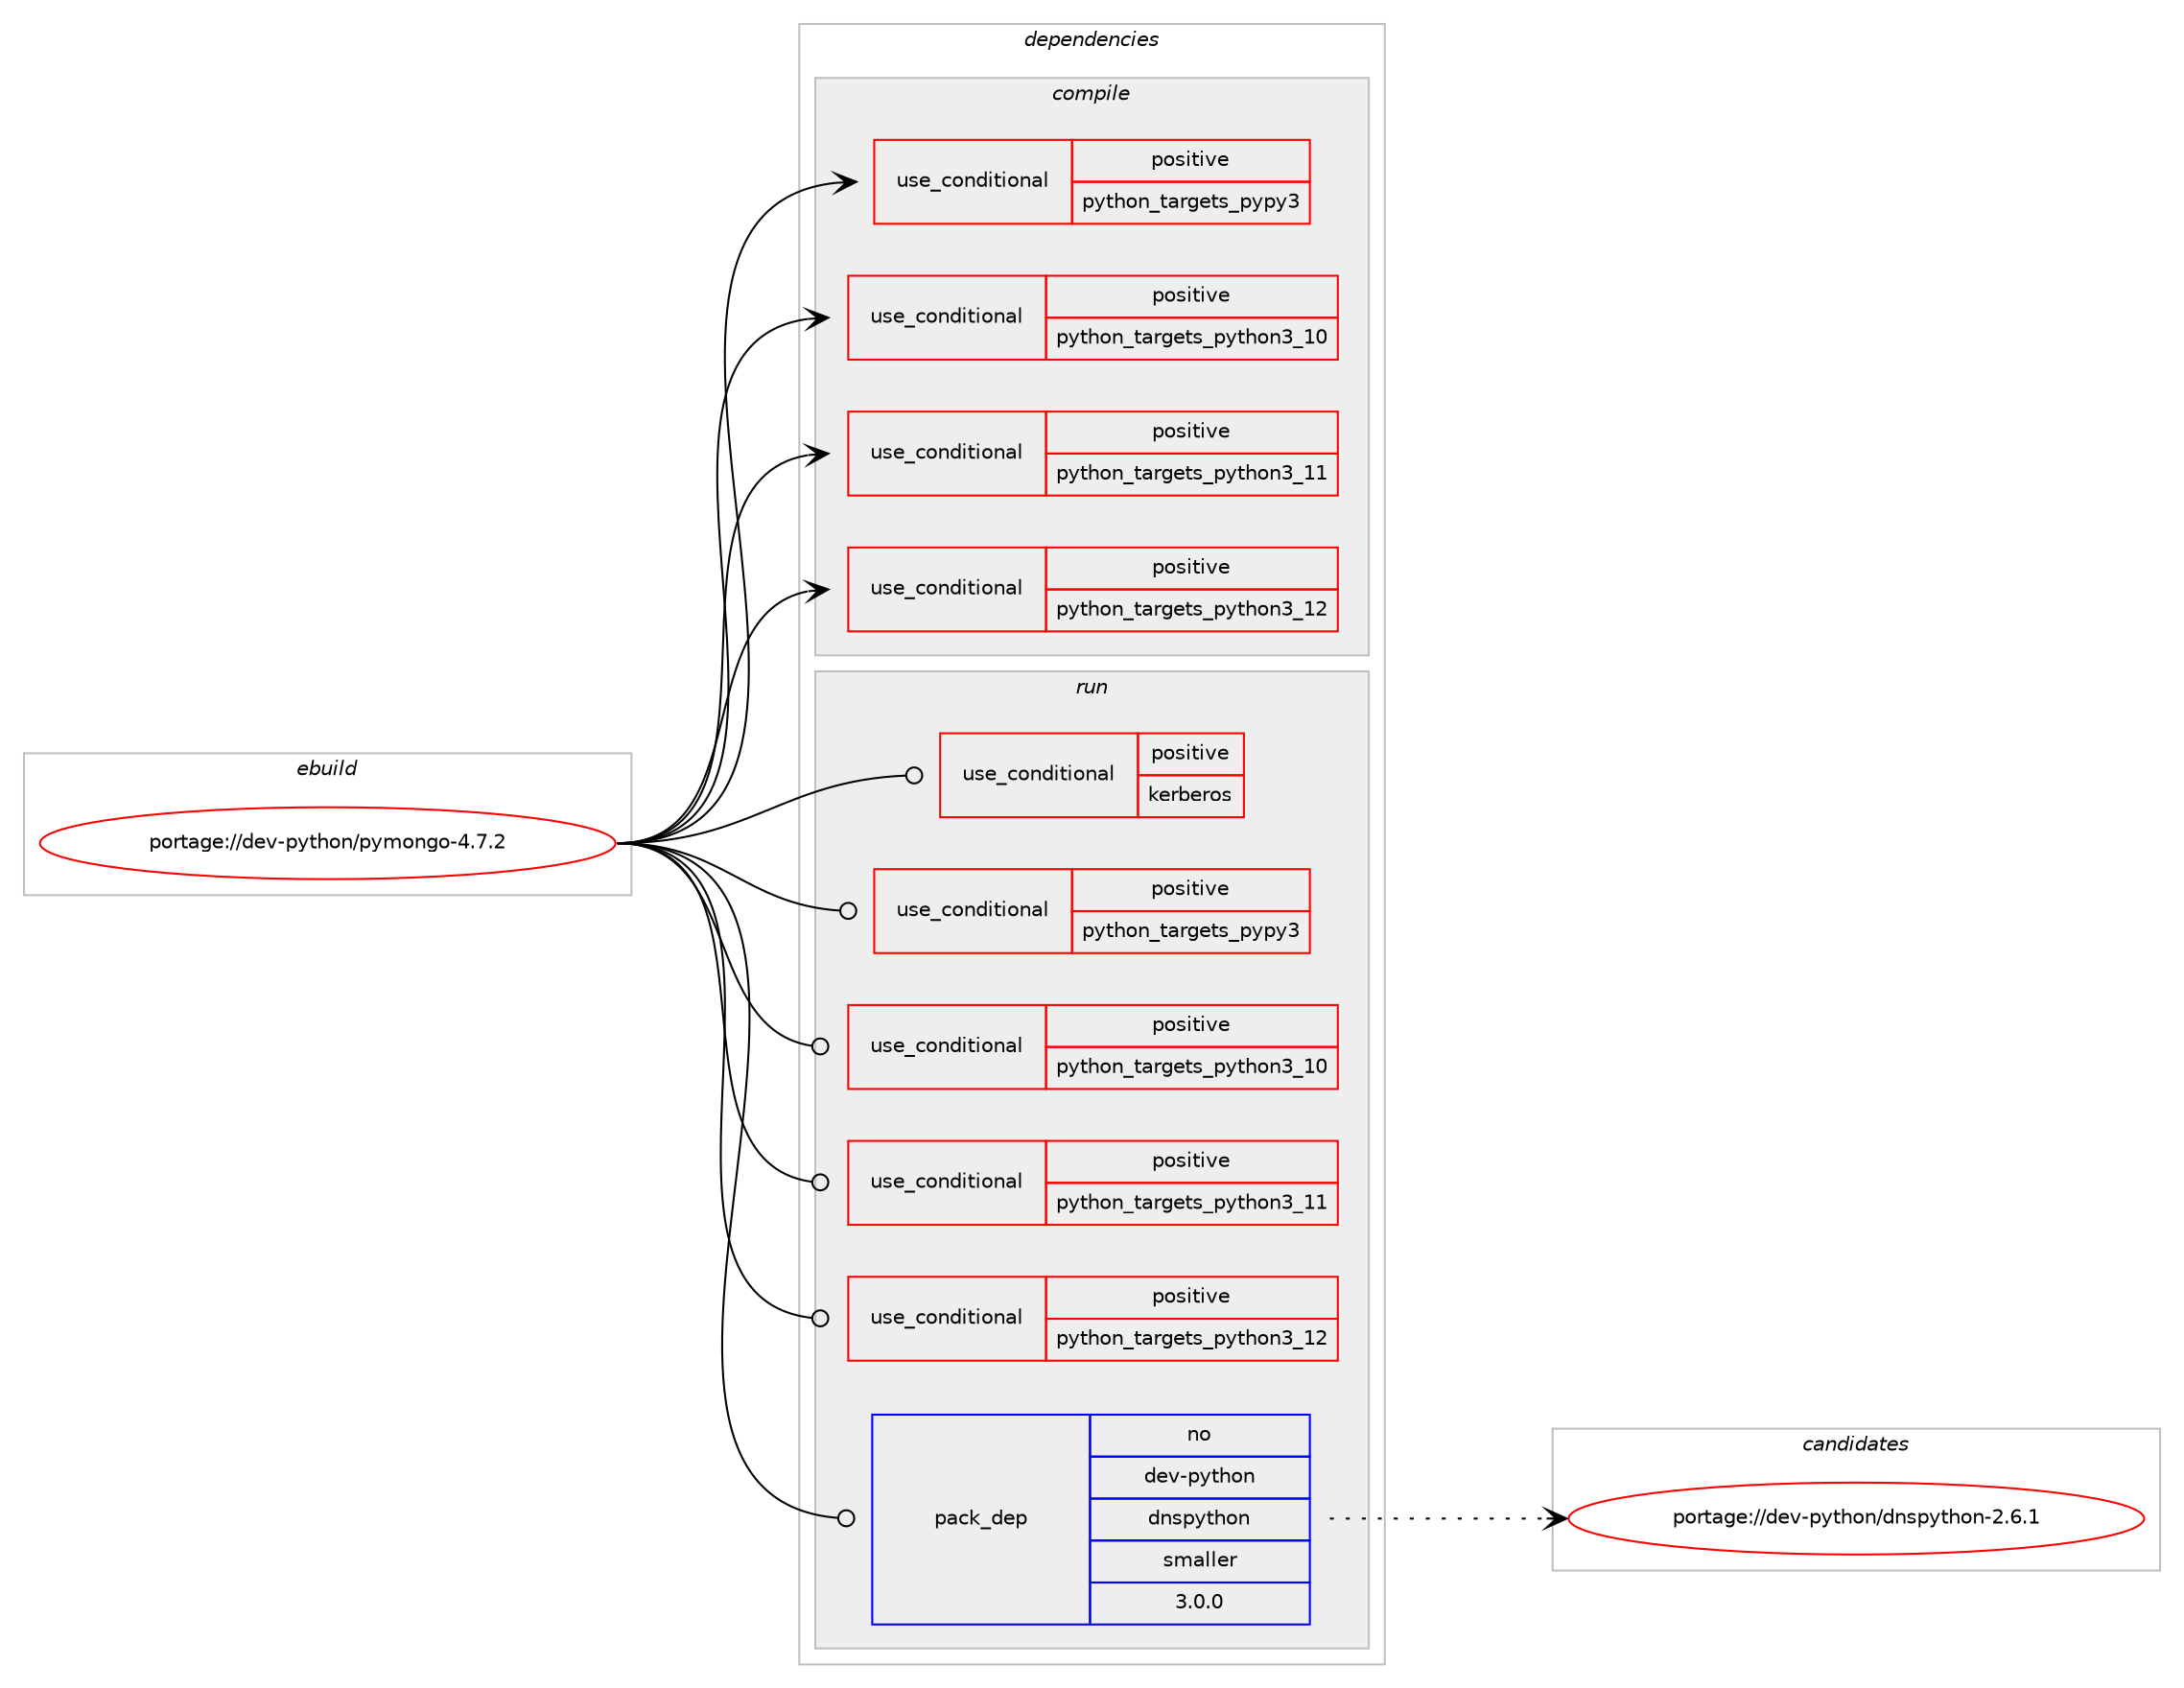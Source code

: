digraph prolog {

# *************
# Graph options
# *************

newrank=true;
concentrate=true;
compound=true;
graph [rankdir=LR,fontname=Helvetica,fontsize=10,ranksep=1.5];#, ranksep=2.5, nodesep=0.2];
edge  [arrowhead=vee];
node  [fontname=Helvetica,fontsize=10];

# **********
# The ebuild
# **********

subgraph cluster_leftcol {
color=gray;
rank=same;
label=<<i>ebuild</i>>;
id [label="portage://dev-python/pymongo-4.7.2", color=red, width=4, href="../dev-python/pymongo-4.7.2.svg"];
}

# ****************
# The dependencies
# ****************

subgraph cluster_midcol {
color=gray;
label=<<i>dependencies</i>>;
subgraph cluster_compile {
fillcolor="#eeeeee";
style=filled;
label=<<i>compile</i>>;
subgraph cond36031 {
dependency78898 [label=<<TABLE BORDER="0" CELLBORDER="1" CELLSPACING="0" CELLPADDING="4"><TR><TD ROWSPAN="3" CELLPADDING="10">use_conditional</TD></TR><TR><TD>positive</TD></TR><TR><TD>python_targets_pypy3</TD></TR></TABLE>>, shape=none, color=red];
# *** BEGIN UNKNOWN DEPENDENCY TYPE (TODO) ***
# dependency78898 -> package_dependency(portage://dev-python/pymongo-4.7.2,install,no,dev-python,pypy3,none,[,,],any_same_slot,[])
# *** END UNKNOWN DEPENDENCY TYPE (TODO) ***

}
id:e -> dependency78898:w [weight=20,style="solid",arrowhead="vee"];
subgraph cond36032 {
dependency78899 [label=<<TABLE BORDER="0" CELLBORDER="1" CELLSPACING="0" CELLPADDING="4"><TR><TD ROWSPAN="3" CELLPADDING="10">use_conditional</TD></TR><TR><TD>positive</TD></TR><TR><TD>python_targets_python3_10</TD></TR></TABLE>>, shape=none, color=red];
# *** BEGIN UNKNOWN DEPENDENCY TYPE (TODO) ***
# dependency78899 -> package_dependency(portage://dev-python/pymongo-4.7.2,install,no,dev-lang,python,none,[,,],[slot(3.10)],[])
# *** END UNKNOWN DEPENDENCY TYPE (TODO) ***

}
id:e -> dependency78899:w [weight=20,style="solid",arrowhead="vee"];
subgraph cond36033 {
dependency78900 [label=<<TABLE BORDER="0" CELLBORDER="1" CELLSPACING="0" CELLPADDING="4"><TR><TD ROWSPAN="3" CELLPADDING="10">use_conditional</TD></TR><TR><TD>positive</TD></TR><TR><TD>python_targets_python3_11</TD></TR></TABLE>>, shape=none, color=red];
# *** BEGIN UNKNOWN DEPENDENCY TYPE (TODO) ***
# dependency78900 -> package_dependency(portage://dev-python/pymongo-4.7.2,install,no,dev-lang,python,none,[,,],[slot(3.11)],[])
# *** END UNKNOWN DEPENDENCY TYPE (TODO) ***

}
id:e -> dependency78900:w [weight=20,style="solid",arrowhead="vee"];
subgraph cond36034 {
dependency78901 [label=<<TABLE BORDER="0" CELLBORDER="1" CELLSPACING="0" CELLPADDING="4"><TR><TD ROWSPAN="3" CELLPADDING="10">use_conditional</TD></TR><TR><TD>positive</TD></TR><TR><TD>python_targets_python3_12</TD></TR></TABLE>>, shape=none, color=red];
# *** BEGIN UNKNOWN DEPENDENCY TYPE (TODO) ***
# dependency78901 -> package_dependency(portage://dev-python/pymongo-4.7.2,install,no,dev-lang,python,none,[,,],[slot(3.12)],[])
# *** END UNKNOWN DEPENDENCY TYPE (TODO) ***

}
id:e -> dependency78901:w [weight=20,style="solid",arrowhead="vee"];
}
subgraph cluster_compileandrun {
fillcolor="#eeeeee";
style=filled;
label=<<i>compile and run</i>>;
}
subgraph cluster_run {
fillcolor="#eeeeee";
style=filled;
label=<<i>run</i>>;
subgraph cond36035 {
dependency78902 [label=<<TABLE BORDER="0" CELLBORDER="1" CELLSPACING="0" CELLPADDING="4"><TR><TD ROWSPAN="3" CELLPADDING="10">use_conditional</TD></TR><TR><TD>positive</TD></TR><TR><TD>kerberos</TD></TR></TABLE>>, shape=none, color=red];
# *** BEGIN UNKNOWN DEPENDENCY TYPE (TODO) ***
# dependency78902 -> package_dependency(portage://dev-python/pymongo-4.7.2,run,no,dev-python,kerberos,none,[,,],[],[use(optenable(python_targets_pypy3),negative),use(optenable(python_targets_python3_10),negative),use(optenable(python_targets_python3_11),negative),use(optenable(python_targets_python3_12),negative)])
# *** END UNKNOWN DEPENDENCY TYPE (TODO) ***

}
id:e -> dependency78902:w [weight=20,style="solid",arrowhead="odot"];
subgraph cond36036 {
dependency78903 [label=<<TABLE BORDER="0" CELLBORDER="1" CELLSPACING="0" CELLPADDING="4"><TR><TD ROWSPAN="3" CELLPADDING="10">use_conditional</TD></TR><TR><TD>positive</TD></TR><TR><TD>python_targets_pypy3</TD></TR></TABLE>>, shape=none, color=red];
# *** BEGIN UNKNOWN DEPENDENCY TYPE (TODO) ***
# dependency78903 -> package_dependency(portage://dev-python/pymongo-4.7.2,run,no,dev-python,pypy3,none,[,,],any_same_slot,[])
# *** END UNKNOWN DEPENDENCY TYPE (TODO) ***

}
id:e -> dependency78903:w [weight=20,style="solid",arrowhead="odot"];
subgraph cond36037 {
dependency78904 [label=<<TABLE BORDER="0" CELLBORDER="1" CELLSPACING="0" CELLPADDING="4"><TR><TD ROWSPAN="3" CELLPADDING="10">use_conditional</TD></TR><TR><TD>positive</TD></TR><TR><TD>python_targets_python3_10</TD></TR></TABLE>>, shape=none, color=red];
# *** BEGIN UNKNOWN DEPENDENCY TYPE (TODO) ***
# dependency78904 -> package_dependency(portage://dev-python/pymongo-4.7.2,run,no,dev-lang,python,none,[,,],[slot(3.10)],[])
# *** END UNKNOWN DEPENDENCY TYPE (TODO) ***

}
id:e -> dependency78904:w [weight=20,style="solid",arrowhead="odot"];
subgraph cond36038 {
dependency78905 [label=<<TABLE BORDER="0" CELLBORDER="1" CELLSPACING="0" CELLPADDING="4"><TR><TD ROWSPAN="3" CELLPADDING="10">use_conditional</TD></TR><TR><TD>positive</TD></TR><TR><TD>python_targets_python3_11</TD></TR></TABLE>>, shape=none, color=red];
# *** BEGIN UNKNOWN DEPENDENCY TYPE (TODO) ***
# dependency78905 -> package_dependency(portage://dev-python/pymongo-4.7.2,run,no,dev-lang,python,none,[,,],[slot(3.11)],[])
# *** END UNKNOWN DEPENDENCY TYPE (TODO) ***

}
id:e -> dependency78905:w [weight=20,style="solid",arrowhead="odot"];
subgraph cond36039 {
dependency78906 [label=<<TABLE BORDER="0" CELLBORDER="1" CELLSPACING="0" CELLPADDING="4"><TR><TD ROWSPAN="3" CELLPADDING="10">use_conditional</TD></TR><TR><TD>positive</TD></TR><TR><TD>python_targets_python3_12</TD></TR></TABLE>>, shape=none, color=red];
# *** BEGIN UNKNOWN DEPENDENCY TYPE (TODO) ***
# dependency78906 -> package_dependency(portage://dev-python/pymongo-4.7.2,run,no,dev-lang,python,none,[,,],[slot(3.12)],[])
# *** END UNKNOWN DEPENDENCY TYPE (TODO) ***

}
id:e -> dependency78906:w [weight=20,style="solid",arrowhead="odot"];
subgraph pack41646 {
dependency78907 [label=<<TABLE BORDER="0" CELLBORDER="1" CELLSPACING="0" CELLPADDING="4" WIDTH="220"><TR><TD ROWSPAN="6" CELLPADDING="30">pack_dep</TD></TR><TR><TD WIDTH="110">no</TD></TR><TR><TD>dev-python</TD></TR><TR><TD>dnspython</TD></TR><TR><TD>smaller</TD></TR><TR><TD>3.0.0</TD></TR></TABLE>>, shape=none, color=blue];
}
id:e -> dependency78907:w [weight=20,style="solid",arrowhead="odot"];
}
}

# **************
# The candidates
# **************

subgraph cluster_choices {
rank=same;
color=gray;
label=<<i>candidates</i>>;

subgraph choice41646 {
color=black;
nodesep=1;
choice1001011184511212111610411111047100110115112121116104111110455046544649 [label="portage://dev-python/dnspython-2.6.1", color=red, width=4,href="../dev-python/dnspython-2.6.1.svg"];
dependency78907:e -> choice1001011184511212111610411111047100110115112121116104111110455046544649:w [style=dotted,weight="100"];
}
}

}
